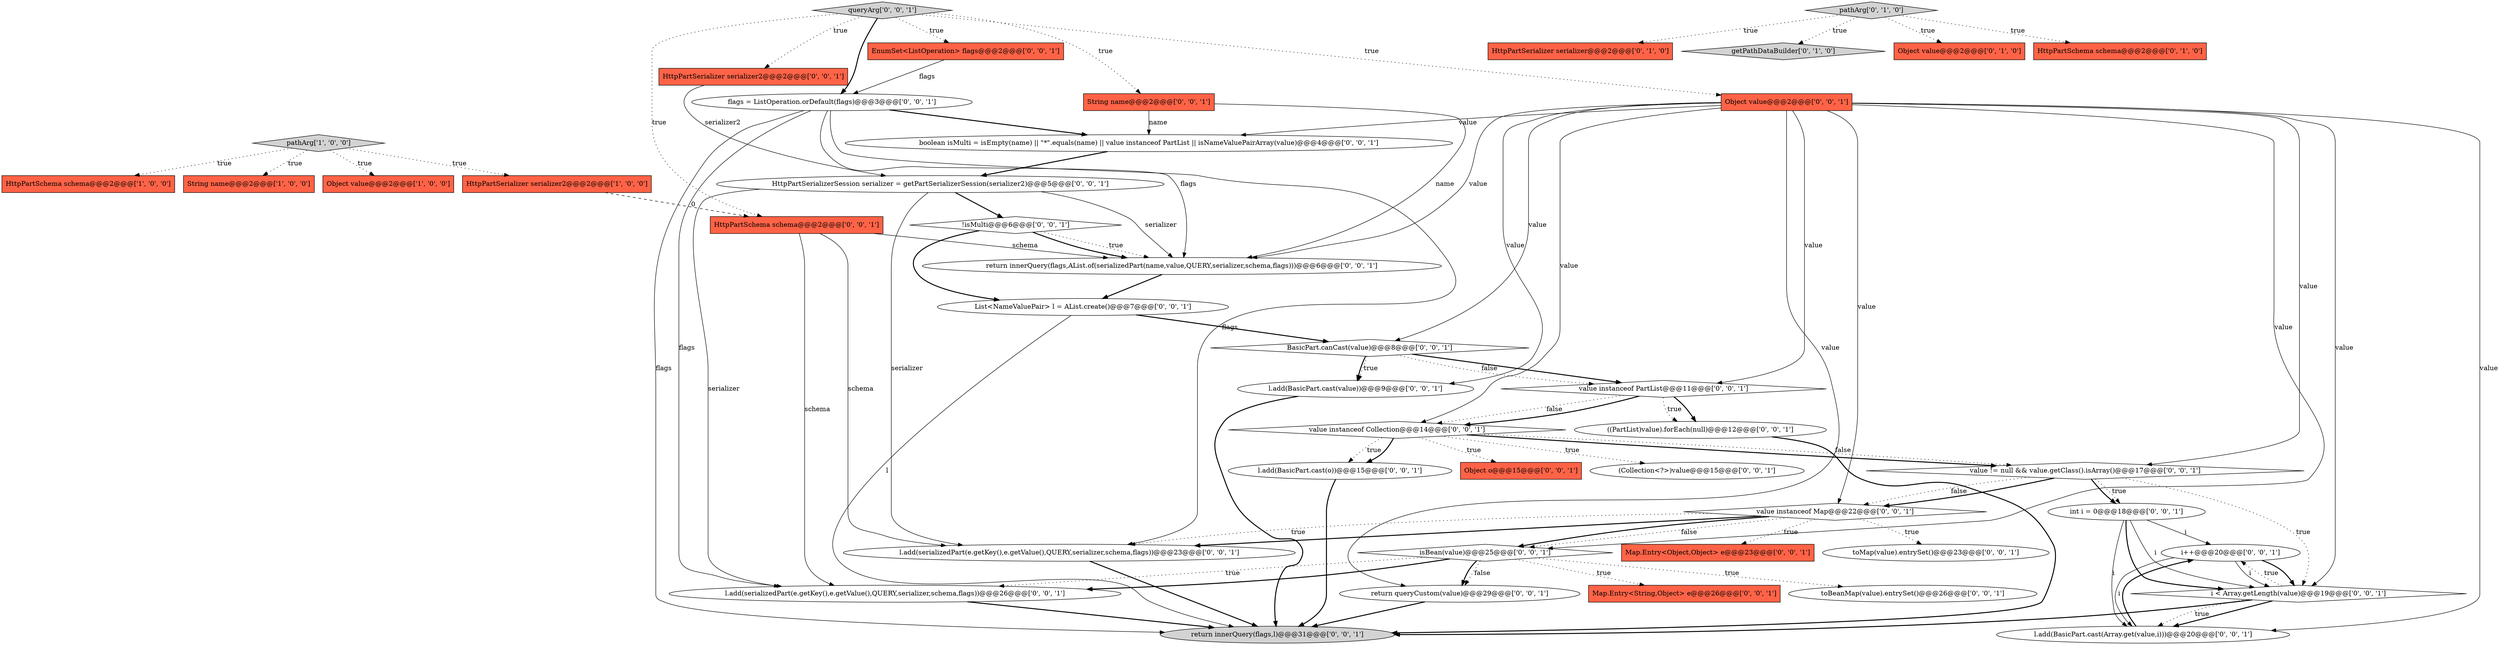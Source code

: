 digraph {
16 [style = filled, label = "value instanceof Map@@@22@@@['0', '0', '1']", fillcolor = white, shape = diamond image = "AAA0AAABBB3BBB"];
43 [style = filled, label = "HttpPartSchema schema@@@2@@@['0', '0', '1']", fillcolor = tomato, shape = box image = "AAA0AAABBB3BBB"];
1 [style = filled, label = "pathArg['1', '0', '0']", fillcolor = lightgray, shape = diamond image = "AAA0AAABBB1BBB"];
44 [style = filled, label = "int i = 0@@@18@@@['0', '0', '1']", fillcolor = white, shape = ellipse image = "AAA0AAABBB3BBB"];
30 [style = filled, label = "value instanceof PartList@@@11@@@['0', '0', '1']", fillcolor = white, shape = diamond image = "AAA0AAABBB3BBB"];
14 [style = filled, label = "flags = ListOperation.orDefault(flags)@@@3@@@['0', '0', '1']", fillcolor = white, shape = ellipse image = "AAA0AAABBB3BBB"];
2 [style = filled, label = "String name@@@2@@@['1', '0', '0']", fillcolor = tomato, shape = box image = "AAA0AAABBB1BBB"];
27 [style = filled, label = "l.add(BasicPart.cast(o))@@@15@@@['0', '0', '1']", fillcolor = white, shape = ellipse image = "AAA0AAABBB3BBB"];
24 [style = filled, label = "l.add(serializedPart(e.getKey(),e.getValue(),QUERY,serializer,schema,flags))@@@23@@@['0', '0', '1']", fillcolor = white, shape = ellipse image = "AAA0AAABBB3BBB"];
38 [style = filled, label = "String name@@@2@@@['0', '0', '1']", fillcolor = tomato, shape = box image = "AAA0AAABBB3BBB"];
23 [style = filled, label = "return innerQuery(flags,AList.of(serializedPart(name,value,QUERY,serializer,schema,flags)))@@@6@@@['0', '0', '1']", fillcolor = white, shape = ellipse image = "AAA0AAABBB3BBB"];
7 [style = filled, label = "HttpPartSerializer serializer@@@2@@@['0', '1', '0']", fillcolor = tomato, shape = box image = "AAA0AAABBB2BBB"];
17 [style = filled, label = "toBeanMap(value).entrySet()@@@26@@@['0', '0', '1']", fillcolor = white, shape = ellipse image = "AAA0AAABBB3BBB"];
4 [style = filled, label = "HttpPartSerializer serializer2@@@2@@@['1', '0', '0']", fillcolor = tomato, shape = box image = "AAA1AAABBB1BBB"];
10 [style = filled, label = "EnumSet<ListOperation> flags@@@2@@@['0', '0', '1']", fillcolor = tomato, shape = box image = "AAA0AAABBB3BBB"];
12 [style = filled, label = "List<NameValuePair> l = AList.create()@@@7@@@['0', '0', '1']", fillcolor = white, shape = ellipse image = "AAA0AAABBB3BBB"];
13 [style = filled, label = "Object o@@@15@@@['0', '0', '1']", fillcolor = tomato, shape = box image = "AAA0AAABBB3BBB"];
26 [style = filled, label = "(Collection<?>)value@@@15@@@['0', '0', '1']", fillcolor = white, shape = ellipse image = "AAA0AAABBB3BBB"];
42 [style = filled, label = "boolean isMulti = isEmpty(name) || \"*\".equals(name) || value instanceof PartList || isNameValuePairArray(value)@@@4@@@['0', '0', '1']", fillcolor = white, shape = ellipse image = "AAA0AAABBB3BBB"];
29 [style = filled, label = "BasicPart.canCast(value)@@@8@@@['0', '0', '1']", fillcolor = white, shape = diamond image = "AAA0AAABBB3BBB"];
35 [style = filled, label = "HttpPartSerializer serializer2@@@2@@@['0', '0', '1']", fillcolor = tomato, shape = box image = "AAA0AAABBB3BBB"];
28 [style = filled, label = "i++@@@20@@@['0', '0', '1']", fillcolor = white, shape = ellipse image = "AAA0AAABBB3BBB"];
31 [style = filled, label = "((PartList)value).forEach(null)@@@12@@@['0', '0', '1']", fillcolor = white, shape = ellipse image = "AAA0AAABBB3BBB"];
33 [style = filled, label = "value instanceof Collection@@@14@@@['0', '0', '1']", fillcolor = white, shape = diamond image = "AAA0AAABBB3BBB"];
6 [style = filled, label = "getPathDataBuilder['0', '1', '0']", fillcolor = lightgray, shape = diamond image = "AAA0AAABBB2BBB"];
3 [style = filled, label = "Object value@@@2@@@['1', '0', '0']", fillcolor = tomato, shape = box image = "AAA0AAABBB1BBB"];
20 [style = filled, label = "return queryCustom(value)@@@29@@@['0', '0', '1']", fillcolor = white, shape = ellipse image = "AAA0AAABBB3BBB"];
40 [style = filled, label = "Map.Entry<String,Object> e@@@26@@@['0', '0', '1']", fillcolor = tomato, shape = box image = "AAA0AAABBB3BBB"];
22 [style = filled, label = "isBean(value)@@@25@@@['0', '0', '1']", fillcolor = white, shape = diamond image = "AAA0AAABBB3BBB"];
37 [style = filled, label = "!isMulti@@@6@@@['0', '0', '1']", fillcolor = white, shape = diamond image = "AAA0AAABBB3BBB"];
19 [style = filled, label = "i < Array.getLength(value)@@@19@@@['0', '0', '1']", fillcolor = white, shape = diamond image = "AAA0AAABBB3BBB"];
5 [style = filled, label = "Object value@@@2@@@['0', '1', '0']", fillcolor = tomato, shape = box image = "AAA0AAABBB2BBB"];
25 [style = filled, label = "return innerQuery(flags,l)@@@31@@@['0', '0', '1']", fillcolor = lightgray, shape = ellipse image = "AAA0AAABBB3BBB"];
32 [style = filled, label = "Object value@@@2@@@['0', '0', '1']", fillcolor = tomato, shape = box image = "AAA0AAABBB3BBB"];
39 [style = filled, label = "queryArg['0', '0', '1']", fillcolor = lightgray, shape = diamond image = "AAA0AAABBB3BBB"];
0 [style = filled, label = "HttpPartSchema schema@@@2@@@['1', '0', '0']", fillcolor = tomato, shape = box image = "AAA0AAABBB1BBB"];
11 [style = filled, label = "value != null && value.getClass().isArray()@@@17@@@['0', '0', '1']", fillcolor = white, shape = diamond image = "AAA0AAABBB3BBB"];
18 [style = filled, label = "l.add(serializedPart(e.getKey(),e.getValue(),QUERY,serializer,schema,flags))@@@26@@@['0', '0', '1']", fillcolor = white, shape = ellipse image = "AAA0AAABBB3BBB"];
9 [style = filled, label = "HttpPartSchema schema@@@2@@@['0', '1', '0']", fillcolor = tomato, shape = box image = "AAA0AAABBB2BBB"];
8 [style = filled, label = "pathArg['0', '1', '0']", fillcolor = lightgray, shape = diamond image = "AAA0AAABBB2BBB"];
21 [style = filled, label = "Map.Entry<Object,Object> e@@@23@@@['0', '0', '1']", fillcolor = tomato, shape = box image = "AAA0AAABBB3BBB"];
34 [style = filled, label = "l.add(BasicPart.cast(Array.get(value,i)))@@@20@@@['0', '0', '1']", fillcolor = white, shape = ellipse image = "AAA0AAABBB3BBB"];
41 [style = filled, label = "l.add(BasicPart.cast(value))@@@9@@@['0', '0', '1']", fillcolor = white, shape = ellipse image = "AAA0AAABBB3BBB"];
36 [style = filled, label = "HttpPartSerializerSession serializer = getPartSerializerSession(serializer2)@@@5@@@['0', '0', '1']", fillcolor = white, shape = ellipse image = "AAA0AAABBB3BBB"];
15 [style = filled, label = "toMap(value).entrySet()@@@23@@@['0', '0', '1']", fillcolor = white, shape = ellipse image = "AAA0AAABBB3BBB"];
32->20 [style = solid, label="value"];
29->30 [style = bold, label=""];
32->42 [style = solid, label="value"];
44->19 [style = bold, label=""];
39->14 [style = bold, label=""];
11->44 [style = dotted, label="true"];
33->26 [style = dotted, label="true"];
1->3 [style = dotted, label="true"];
11->16 [style = dotted, label="false"];
33->11 [style = bold, label=""];
32->19 [style = solid, label="value"];
22->20 [style = dotted, label="false"];
23->12 [style = bold, label=""];
1->0 [style = dotted, label="true"];
30->33 [style = dotted, label="false"];
33->27 [style = dotted, label="true"];
27->25 [style = bold, label=""];
39->35 [style = dotted, label="true"];
11->16 [style = bold, label=""];
19->34 [style = bold, label=""];
33->13 [style = dotted, label="true"];
29->30 [style = dotted, label="false"];
11->44 [style = bold, label=""];
33->11 [style = dotted, label="false"];
8->7 [style = dotted, label="true"];
1->4 [style = dotted, label="true"];
39->43 [style = dotted, label="true"];
29->41 [style = dotted, label="true"];
38->42 [style = solid, label="name"];
20->25 [style = bold, label=""];
33->27 [style = bold, label=""];
32->16 [style = solid, label="value"];
19->25 [style = bold, label=""];
14->18 [style = solid, label="flags"];
22->18 [style = bold, label=""];
43->23 [style = solid, label="schema"];
12->29 [style = bold, label=""];
22->20 [style = bold, label=""];
32->23 [style = solid, label="value"];
28->19 [style = bold, label=""];
18->25 [style = bold, label=""];
16->21 [style = dotted, label="true"];
39->10 [style = dotted, label="true"];
11->19 [style = dotted, label="true"];
36->37 [style = bold, label=""];
36->23 [style = solid, label="serializer"];
16->24 [style = dotted, label="true"];
44->19 [style = solid, label="i"];
19->34 [style = dotted, label="true"];
31->25 [style = bold, label=""];
22->18 [style = dotted, label="true"];
30->33 [style = bold, label=""];
16->24 [style = bold, label=""];
32->41 [style = solid, label="value"];
14->42 [style = bold, label=""];
43->24 [style = solid, label="schema"];
36->24 [style = solid, label="serializer"];
38->23 [style = solid, label="name"];
32->33 [style = solid, label="value"];
32->30 [style = solid, label="value"];
37->12 [style = bold, label=""];
43->18 [style = solid, label="schema"];
44->28 [style = solid, label="i"];
34->28 [style = bold, label=""];
19->28 [style = dotted, label="true"];
4->43 [style = dashed, label="0"];
8->6 [style = dotted, label="true"];
30->31 [style = bold, label=""];
14->24 [style = solid, label="flags"];
24->25 [style = bold, label=""];
28->19 [style = solid, label="i"];
32->11 [style = solid, label="value"];
8->9 [style = dotted, label="true"];
14->23 [style = solid, label="flags"];
30->31 [style = dotted, label="true"];
32->29 [style = solid, label="value"];
16->15 [style = dotted, label="true"];
16->22 [style = dotted, label="false"];
32->22 [style = solid, label="value"];
32->34 [style = solid, label="value"];
36->18 [style = solid, label="serializer"];
29->41 [style = bold, label=""];
39->38 [style = dotted, label="true"];
12->25 [style = solid, label="l"];
22->40 [style = dotted, label="true"];
42->36 [style = bold, label=""];
44->34 [style = solid, label="i"];
37->23 [style = bold, label=""];
16->22 [style = bold, label=""];
35->36 [style = solid, label="serializer2"];
14->25 [style = solid, label="flags"];
28->34 [style = solid, label="i"];
39->32 [style = dotted, label="true"];
8->5 [style = dotted, label="true"];
10->14 [style = solid, label="flags"];
22->17 [style = dotted, label="true"];
41->25 [style = bold, label=""];
37->23 [style = dotted, label="true"];
1->2 [style = dotted, label="true"];
}
